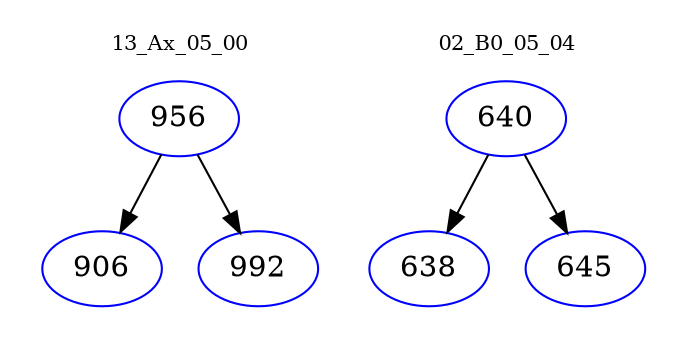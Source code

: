 digraph{
subgraph cluster_0 {
color = white
label = "13_Ax_05_00";
fontsize=10;
T0_956 [label="956", color="blue"]
T0_956 -> T0_906 [color="black"]
T0_906 [label="906", color="blue"]
T0_956 -> T0_992 [color="black"]
T0_992 [label="992", color="blue"]
}
subgraph cluster_1 {
color = white
label = "02_B0_05_04";
fontsize=10;
T1_640 [label="640", color="blue"]
T1_640 -> T1_638 [color="black"]
T1_638 [label="638", color="blue"]
T1_640 -> T1_645 [color="black"]
T1_645 [label="645", color="blue"]
}
}
